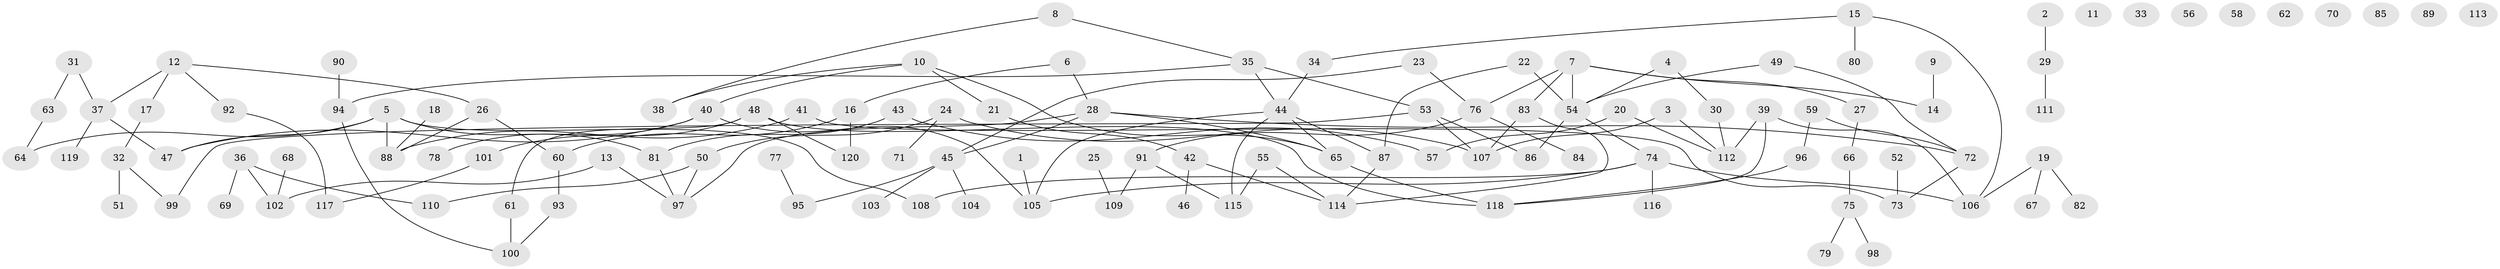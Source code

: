 // Generated by graph-tools (version 1.1) at 2025/33/03/09/25 02:33:54]
// undirected, 120 vertices, 139 edges
graph export_dot {
graph [start="1"]
  node [color=gray90,style=filled];
  1;
  2;
  3;
  4;
  5;
  6;
  7;
  8;
  9;
  10;
  11;
  12;
  13;
  14;
  15;
  16;
  17;
  18;
  19;
  20;
  21;
  22;
  23;
  24;
  25;
  26;
  27;
  28;
  29;
  30;
  31;
  32;
  33;
  34;
  35;
  36;
  37;
  38;
  39;
  40;
  41;
  42;
  43;
  44;
  45;
  46;
  47;
  48;
  49;
  50;
  51;
  52;
  53;
  54;
  55;
  56;
  57;
  58;
  59;
  60;
  61;
  62;
  63;
  64;
  65;
  66;
  67;
  68;
  69;
  70;
  71;
  72;
  73;
  74;
  75;
  76;
  77;
  78;
  79;
  80;
  81;
  82;
  83;
  84;
  85;
  86;
  87;
  88;
  89;
  90;
  91;
  92;
  93;
  94;
  95;
  96;
  97;
  98;
  99;
  100;
  101;
  102;
  103;
  104;
  105;
  106;
  107;
  108;
  109;
  110;
  111;
  112;
  113;
  114;
  115;
  116;
  117;
  118;
  119;
  120;
  1 -- 105;
  2 -- 29;
  3 -- 107;
  3 -- 112;
  4 -- 30;
  4 -- 54;
  5 -- 47;
  5 -- 64;
  5 -- 81;
  5 -- 88;
  5 -- 108;
  6 -- 16;
  6 -- 28;
  7 -- 14;
  7 -- 27;
  7 -- 54;
  7 -- 76;
  7 -- 83;
  8 -- 35;
  8 -- 38;
  9 -- 14;
  10 -- 21;
  10 -- 38;
  10 -- 40;
  10 -- 65;
  12 -- 17;
  12 -- 26;
  12 -- 37;
  12 -- 92;
  13 -- 97;
  13 -- 102;
  15 -- 34;
  15 -- 80;
  15 -- 106;
  16 -- 60;
  16 -- 120;
  17 -- 32;
  18 -- 88;
  19 -- 67;
  19 -- 82;
  19 -- 106;
  20 -- 57;
  20 -- 112;
  21 -- 42;
  22 -- 54;
  22 -- 87;
  23 -- 45;
  23 -- 76;
  24 -- 50;
  24 -- 71;
  24 -- 107;
  25 -- 109;
  26 -- 60;
  26 -- 88;
  27 -- 66;
  28 -- 45;
  28 -- 65;
  28 -- 72;
  28 -- 97;
  29 -- 111;
  30 -- 112;
  31 -- 37;
  31 -- 63;
  32 -- 51;
  32 -- 99;
  34 -- 44;
  35 -- 44;
  35 -- 53;
  35 -- 94;
  36 -- 69;
  36 -- 102;
  36 -- 110;
  37 -- 47;
  37 -- 119;
  39 -- 106;
  39 -- 112;
  39 -- 118;
  40 -- 47;
  40 -- 78;
  40 -- 105;
  41 -- 73;
  41 -- 88;
  42 -- 46;
  42 -- 114;
  43 -- 57;
  43 -- 81;
  44 -- 65;
  44 -- 87;
  44 -- 105;
  44 -- 115;
  45 -- 95;
  45 -- 103;
  45 -- 104;
  48 -- 61;
  48 -- 101;
  48 -- 118;
  48 -- 120;
  49 -- 54;
  49 -- 72;
  50 -- 97;
  50 -- 110;
  52 -- 73;
  53 -- 86;
  53 -- 99;
  53 -- 107;
  54 -- 74;
  54 -- 86;
  55 -- 114;
  55 -- 115;
  59 -- 72;
  59 -- 96;
  60 -- 93;
  61 -- 100;
  63 -- 64;
  65 -- 118;
  66 -- 75;
  68 -- 102;
  72 -- 73;
  74 -- 105;
  74 -- 106;
  74 -- 108;
  74 -- 116;
  75 -- 79;
  75 -- 98;
  76 -- 84;
  76 -- 91;
  77 -- 95;
  81 -- 97;
  83 -- 107;
  83 -- 114;
  87 -- 114;
  90 -- 94;
  91 -- 109;
  91 -- 115;
  92 -- 117;
  93 -- 100;
  94 -- 100;
  96 -- 118;
  101 -- 117;
}
